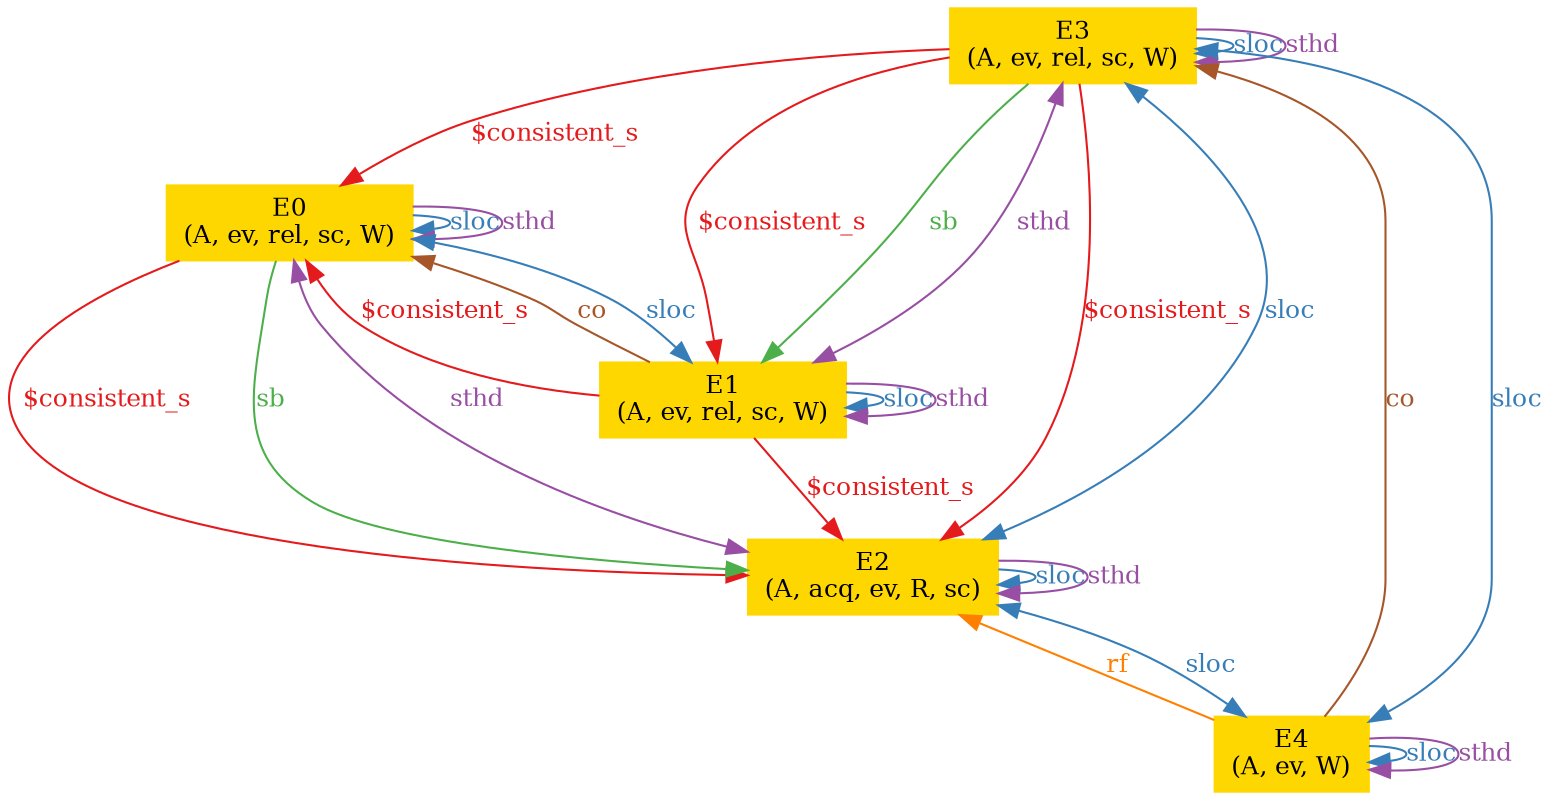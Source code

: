 digraph "graph" {
graph [fontsize=12]
node [fontsize=12]
edge [fontsize=12]
rankdir=TB;
"N3" -> "N1" [uuid = "<E0, E2>", color = "#e41a1c", fontcolor = "#e41a1c", style = "solid", label = "$consistent_s", dir = "forward", weight = "1"]
"N3" -> "N2" [uuid = "<E1, E0>", color = "#e41a1c", fontcolor = "#e41a1c", style = "solid", label = "$consistent_s", dir = "back", weight = "1"]
"N2" -> "N1" [uuid = "<E1, E2>", color = "#e41a1c", fontcolor = "#e41a1c", style = "solid", label = "$consistent_s", dir = "forward", weight = "1"]
"N4" -> "N3" [uuid = "<E3, E0>", color = "#e41a1c", fontcolor = "#e41a1c", style = "solid", label = "$consistent_s", dir = "forward", weight = "1"]
"N4" -> "N2" [uuid = "<E3, E1>", color = "#e41a1c", fontcolor = "#e41a1c", style = "solid", label = "$consistent_s", dir = "forward", weight = "1"]
"N4" -> "N1" [uuid = "<E3, E2>", color = "#e41a1c", fontcolor = "#e41a1c", style = "solid", label = "$consistent_s", dir = "forward", weight = "1"]
"N3" -> "N2" [uuid = "<E1, E0>", color = "#a65628", fontcolor = "#a65628", style = "solid", label = "co", dir = "back", weight = "1"]
"N4" -> "N0" [uuid = "<E4, E3>", color = "#a65628", fontcolor = "#a65628", style = "solid", label = "co", dir = "back", weight = "1"]
"N1" -> "N0" [uuid = "<E4, E2>", color = "#ff7f00", fontcolor = "#ff7f00", style = "solid", label = "rf", dir = "back", weight = "1"]
"N3" -> "N1" [uuid = "<E0, E2>", color = "#4daf4a", fontcolor = "#4daf4a", style = "solid", label = "sb", dir = "forward", weight = "1"]
"N4" -> "N2" [uuid = "<E3, E1>", color = "#4daf4a", fontcolor = "#4daf4a", style = "solid", label = "sb", dir = "forward", weight = "1"]
"N3" -> "N3" [uuid = "<E0, E0>", color = "#377eb8", fontcolor = "#377eb8", style = "solid", label = "sloc", dir = "forward", weight = "1"]
"N3" -> "N2" [uuid = "<E0, E1>", color = "#377eb8", fontcolor = "#377eb8", style = "solid", label = "sloc", dir = "both", weight = "1"]
"N2" -> "N2" [uuid = "<E1, E1>", color = "#377eb8", fontcolor = "#377eb8", style = "solid", label = "sloc", dir = "forward", weight = "1"]
"N1" -> "N1" [uuid = "<E2, E2>", color = "#377eb8", fontcolor = "#377eb8", style = "solid", label = "sloc", dir = "forward", weight = "1"]
"N4" -> "N1" [uuid = "<E2, E3>", color = "#377eb8", fontcolor = "#377eb8", style = "solid", label = "sloc", dir = "both", weight = "1"]
"N1" -> "N0" [uuid = "<E2, E4>", color = "#377eb8", fontcolor = "#377eb8", style = "solid", label = "sloc", dir = "both", weight = "1"]
"N4" -> "N4" [uuid = "<E3, E3>", color = "#377eb8", fontcolor = "#377eb8", style = "solid", label = "sloc", dir = "forward", weight = "1"]
"N4" -> "N0" [uuid = "<E3, E4>", color = "#377eb8", fontcolor = "#377eb8", style = "solid", label = "sloc", dir = "both", weight = "1"]
"N0" -> "N0" [uuid = "<E4, E4>", color = "#377eb8", fontcolor = "#377eb8", style = "solid", label = "sloc", dir = "forward", weight = "1"]
"N3" -> "N3" [uuid = "<E0, E0>", color = "#984ea3", fontcolor = "#984ea3", style = "solid", label = "sthd", dir = "forward", weight = "1"]
"N3" -> "N1" [uuid = "<E0, E2>", color = "#984ea3", fontcolor = "#984ea3", style = "solid", label = "sthd", dir = "both", weight = "1"]
"N2" -> "N2" [uuid = "<E1, E1>", color = "#984ea3", fontcolor = "#984ea3", style = "solid", label = "sthd", dir = "forward", weight = "1"]
"N4" -> "N2" [uuid = "<E1, E3>", color = "#984ea3", fontcolor = "#984ea3", style = "solid", label = "sthd", dir = "both", weight = "1"]
"N1" -> "N1" [uuid = "<E2, E2>", color = "#984ea3", fontcolor = "#984ea3", style = "solid", label = "sthd", dir = "forward", weight = "1"]
"N4" -> "N4" [uuid = "<E3, E3>", color = "#984ea3", fontcolor = "#984ea3", style = "solid", label = "sthd", dir = "forward", weight = "1"]
"N0" -> "N0" [uuid = "<E4, E4>", color = "#984ea3", fontcolor = "#984ea3", style = "solid", label = "sthd", dir = "forward", weight = "1"]
"N0" [uuid="E4", label="E4\n(A, ev, W)", color="#ffd700", fontcolor = "#000000", shape = "box", style = "filled, solid"]
"N1" [uuid="E2", label="E2\n(A, acq, ev, R, sc)", color="#ffd700", fontcolor = "#000000", shape = "box", style = "filled, solid"]
"N2" [uuid="E1", label="E1\n(A, ev, rel, sc, W)", color="#ffd700", fontcolor = "#000000", shape = "box", style = "filled, solid"]
"N3" [uuid="E0", label="E0\n(A, ev, rel, sc, W)", color="#ffd700", fontcolor = "#000000", shape = "box", style = "filled, solid"]
"N4" [uuid="E3", label="E3\n(A, ev, rel, sc, W)", color="#ffd700", fontcolor = "#000000", shape = "box", style = "filled, solid"]
}
